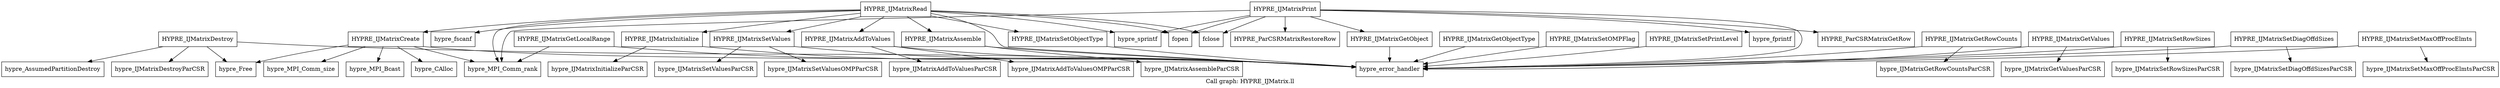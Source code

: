 digraph "Call graph: HYPRE_IJMatrix.ll" {
	label="Call graph: HYPRE_IJMatrix.ll";

	Node0x55f45a3f4a40 [shape=record,label="{HYPRE_IJMatrixCreate}"];
	Node0x55f45a3f4a40 -> Node0x55f45a3f6450;
	Node0x55f45a3f4a40 -> Node0x55f45a3f6df0;
	Node0x55f45a3f4a40 -> Node0x55f45a3f7300;
	Node0x55f45a3f4a40 -> Node0x55f45a3f8ac0;
	Node0x55f45a3f4a40 -> Node0x55f45a3f9b20;
	Node0x55f45a3f4a40 -> Node0x55f45a3fa5b0;
	Node0x55f45a410180 [shape=record,label="{hypre_IJMatrixAssembleParCSR}"];
	Node0x55f45a3f6450 [shape=record,label="{hypre_CAlloc}"];
	Node0x55f45a3f6df0 [shape=record,label="{hypre_MPI_Comm_size}"];
	Node0x55f45a3f7300 [shape=record,label="{hypre_MPI_Comm_rank}"];
	Node0x55f45a3f8ac0 [shape=record,label="{hypre_error_handler}"];
	Node0x55f45a3f9b20 [shape=record,label="{hypre_Free}"];
	Node0x55f45a3fa5b0 [shape=record,label="{hypre_MPI_Bcast}"];
	Node0x55f45a3feee0 [shape=record,label="{HYPRE_IJMatrixDestroy}"];
	Node0x55f45a3feee0 -> Node0x55f45a3f8ac0;
	Node0x55f45a3feee0 -> Node0x55f45a3f9b20;
	Node0x55f45a3feee0 -> Node0x55f45a4013a0;
	Node0x55f45a3feee0 -> Node0x55f45a400830;
	Node0x55f45a400830 [shape=record,label="{hypre_AssumedPartitionDestroy}"];
	Node0x55f45a4013a0 [shape=record,label="{hypre_IJMatrixDestroyParCSR}"];
	Node0x55f45a403030 [shape=record,label="{HYPRE_IJMatrixInitialize}"];
	Node0x55f45a403030 -> Node0x55f45a3f8ac0;
	Node0x55f45a403030 -> Node0x55f45a404ba0;
	Node0x55f45a404ba0 [shape=record,label="{hypre_IJMatrixInitializeParCSR}"];
	Node0x55f45a405910 [shape=record,label="{HYPRE_IJMatrixSetPrintLevel}"];
	Node0x55f45a405910 -> Node0x55f45a3f8ac0;
	Node0x55f45a4073a0 [shape=record,label="{HYPRE_IJMatrixSetValues}"];
	Node0x55f45a4073a0 -> Node0x55f45a3f8ac0;
	Node0x55f45a4073a0 -> Node0x55f45a4094a0;
	Node0x55f45a4073a0 -> Node0x55f45a408870;
	Node0x55f45a418030 [shape=record,label="{HYPRE_IJMatrixGetObjectType}"];
	Node0x55f45a418030 -> Node0x55f45a3f8ac0;
	Node0x55f45a408870 [shape=record,label="{hypre_IJMatrixSetValuesOMPParCSR}"];
	Node0x55f45a4094a0 [shape=record,label="{hypre_IJMatrixSetValuesParCSR}"];
	Node0x55f45a40ad30 [shape=record,label="{HYPRE_IJMatrixAddToValues}"];
	Node0x55f45a40ad30 -> Node0x55f45a3f8ac0;
	Node0x55f45a40ad30 -> Node0x55f45a40d5c0;
	Node0x55f45a40ad30 -> Node0x55f45a40b6b0;
	Node0x55f45a40b6b0 [shape=record,label="{hypre_IJMatrixAddToValuesOMPParCSR}"];
	Node0x55f45a40d5c0 [shape=record,label="{hypre_IJMatrixAddToValuesParCSR}"];
	Node0x55f45a40e790 [shape=record,label="{HYPRE_IJMatrixAssemble}"];
	Node0x55f45a40e790 -> Node0x55f45a3f8ac0;
	Node0x55f45a40e790 -> Node0x55f45a410180;
	Node0x55f45a410b20 [shape=record,label="{HYPRE_IJMatrixGetRowCounts}"];
	Node0x55f45a410b20 -> Node0x55f45a3f8ac0;
	Node0x55f45a410b20 -> Node0x55f45a4120e0;
	Node0x55f45a4120e0 [shape=record,label="{hypre_IJMatrixGetRowCountsParCSR}"];
	Node0x55f45a4143f0 [shape=record,label="{HYPRE_IJMatrixGetValues}"];
	Node0x55f45a4143f0 -> Node0x55f45a3f8ac0;
	Node0x55f45a4143f0 -> Node0x55f45a415720;
	Node0x55f45a415720 [shape=record,label="{hypre_IJMatrixGetValuesParCSR}"];
	Node0x55f45a416380 [shape=record,label="{HYPRE_IJMatrixSetObjectType}"];
	Node0x55f45a416380 -> Node0x55f45a3f8ac0;
	Node0x55f45a419360 [shape=record,label="{HYPRE_IJMatrixGetLocalRange}"];
	Node0x55f45a419360 -> Node0x55f45a3f8ac0;
	Node0x55f45a419360 -> Node0x55f45a3f7300;
	Node0x55f45a41a880 [shape=record,label="{HYPRE_IJMatrixGetObject}"];
	Node0x55f45a41a880 -> Node0x55f45a3f8ac0;
	Node0x55f45a41b180 [shape=record,label="{HYPRE_IJMatrixSetRowSizes}"];
	Node0x55f45a41b180 -> Node0x55f45a3f8ac0;
	Node0x55f45a41b180 -> Node0x55f45a421960;
	Node0x55f45a421960 [shape=record,label="{hypre_IJMatrixSetRowSizesParCSR}"];
	Node0x55f45a4236b0 [shape=record,label="{HYPRE_IJMatrixSetDiagOffdSizes}"];
	Node0x55f45a4236b0 -> Node0x55f45a3f8ac0;
	Node0x55f45a4236b0 -> Node0x55f45a425430;
	Node0x55f45a425430 [shape=record,label="{hypre_IJMatrixSetDiagOffdSizesParCSR}"];
	Node0x55f45a425d20 [shape=record,label="{HYPRE_IJMatrixSetMaxOffProcElmts}"];
	Node0x55f45a425d20 -> Node0x55f45a3f8ac0;
	Node0x55f45a425d20 -> Node0x55f45a427a80;
	Node0x55f45a427a80 [shape=record,label="{hypre_IJMatrixSetMaxOffProcElmtsParCSR}"];
	Node0x55f45a447480 [shape=record,label="{HYPRE_IJMatrixRead}"];
	Node0x55f45a447480 -> Node0x55f45a3f7300;
	Node0x55f45a447480 -> Node0x55f45a447530;
	Node0x55f45a447480 -> Node0x55f45a4475b0;
	Node0x55f45a447480 -> Node0x55f45a3f8ac0;
	Node0x55f45a447480 -> Node0x55f45a4476e0;
	Node0x55f45a447480 -> Node0x55f45a3f4a40;
	Node0x55f45a447480 -> Node0x55f45a416380;
	Node0x55f45a447480 -> Node0x55f45a403030;
	Node0x55f45a447480 -> Node0x55f45a4286e0;
	Node0x55f45a447480 -> Node0x55f45a40e790;
	Node0x55f45a447480 -> Node0x55f45a40ad30;
	Node0x55f45a447480 -> Node0x55f45a4073a0;
	Node0x55f45a447530 [shape=record,label="{hypre_sprintf}"];
	Node0x55f45a4475b0 [shape=record,label="{fopen}"];
	Node0x55f45a4476e0 [shape=record,label="{hypre_fscanf}"];
	Node0x55f45a4286e0 [shape=record,label="{fclose}"];
	Node0x55f45a42acb0 [shape=record,label="{HYPRE_IJMatrixPrint}"];
	Node0x55f45a42acb0 -> Node0x55f45a3f8ac0;
	Node0x55f45a42acb0 -> Node0x55f45a4286e0;
	Node0x55f45a42acb0 -> Node0x55f45a3f7300;
	Node0x55f45a42acb0 -> Node0x55f45a447530;
	Node0x55f45a42acb0 -> Node0x55f45a4475b0;
	Node0x55f45a42acb0 -> Node0x55f45a447b70;
	Node0x55f45a42acb0 -> Node0x55f45a42ba40;
	Node0x55f45a42acb0 -> Node0x55f45a41a880;
	Node0x55f45a42acb0 -> Node0x55f45a42c1c0;
	Node0x55f45a42ba40 [shape=record,label="{hypre_fprintf}"];
	Node0x55f45a42c1c0 [shape=record,label="{HYPRE_ParCSRMatrixGetRow}"];
	Node0x55f45a447b70 [shape=record,label="{HYPRE_ParCSRMatrixRestoreRow}"];
	Node0x55f45a447c50 [shape=record,label="{HYPRE_IJMatrixSetOMPFlag}"];
	Node0x55f45a447c50 -> Node0x55f45a3f8ac0;
}

